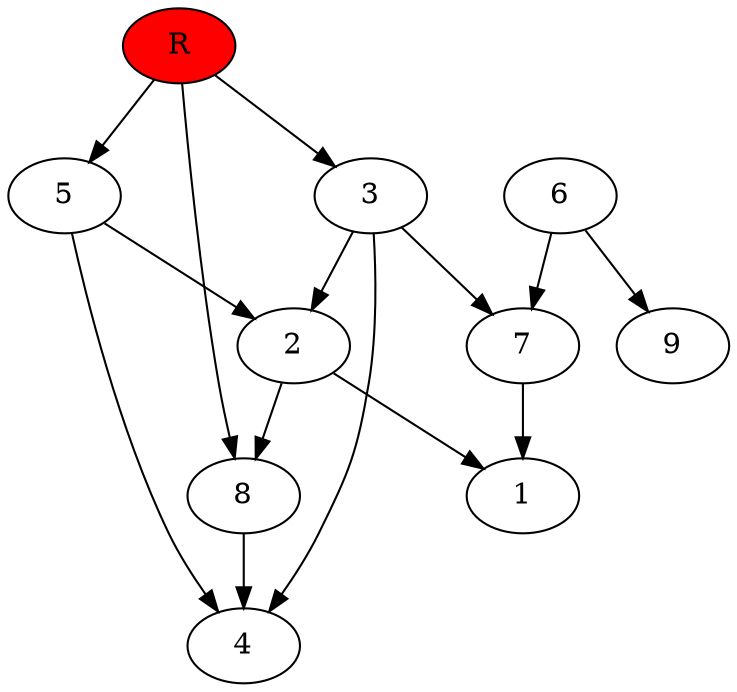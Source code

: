 digraph prb58465 {
	1
	2
	3
	4
	5
	6
	7
	8
	R [fillcolor="#ff0000" style=filled]
	2 -> 1
	2 -> 8
	3 -> 2
	3 -> 4
	3 -> 7
	5 -> 2
	5 -> 4
	6 -> 7
	6 -> 9
	7 -> 1
	8 -> 4
	R -> 3
	R -> 5
	R -> 8
}
